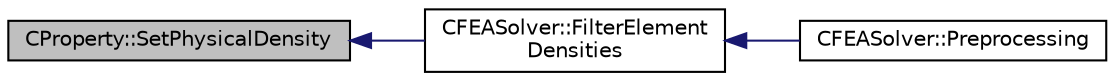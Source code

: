 digraph "CProperty::SetPhysicalDensity"
{
  edge [fontname="Helvetica",fontsize="10",labelfontname="Helvetica",labelfontsize="10"];
  node [fontname="Helvetica",fontsize="10",shape=record];
  rankdir="LR";
  Node65 [label="CProperty::SetPhysicalDensity",height=0.2,width=0.4,color="black", fillcolor="grey75", style="filled", fontcolor="black"];
  Node65 -> Node66 [dir="back",color="midnightblue",fontsize="10",style="solid",fontname="Helvetica"];
  Node66 [label="CFEASolver::FilterElement\lDensities",height=0.2,width=0.4,color="black", fillcolor="white", style="filled",URL="$class_c_f_e_a_solver.html#a70b05ab2f9575ac11448cf1f52ebcc9e",tooltip="Filter the density field for topology optimization applications. "];
  Node66 -> Node67 [dir="back",color="midnightblue",fontsize="10",style="solid",fontname="Helvetica"];
  Node67 [label="CFEASolver::Preprocessing",height=0.2,width=0.4,color="black", fillcolor="white", style="filled",URL="$class_c_f_e_a_solver.html#a2171424e52ccd32f17bcbd4972b1fe15",tooltip="Set residuals to zero. "];
}
